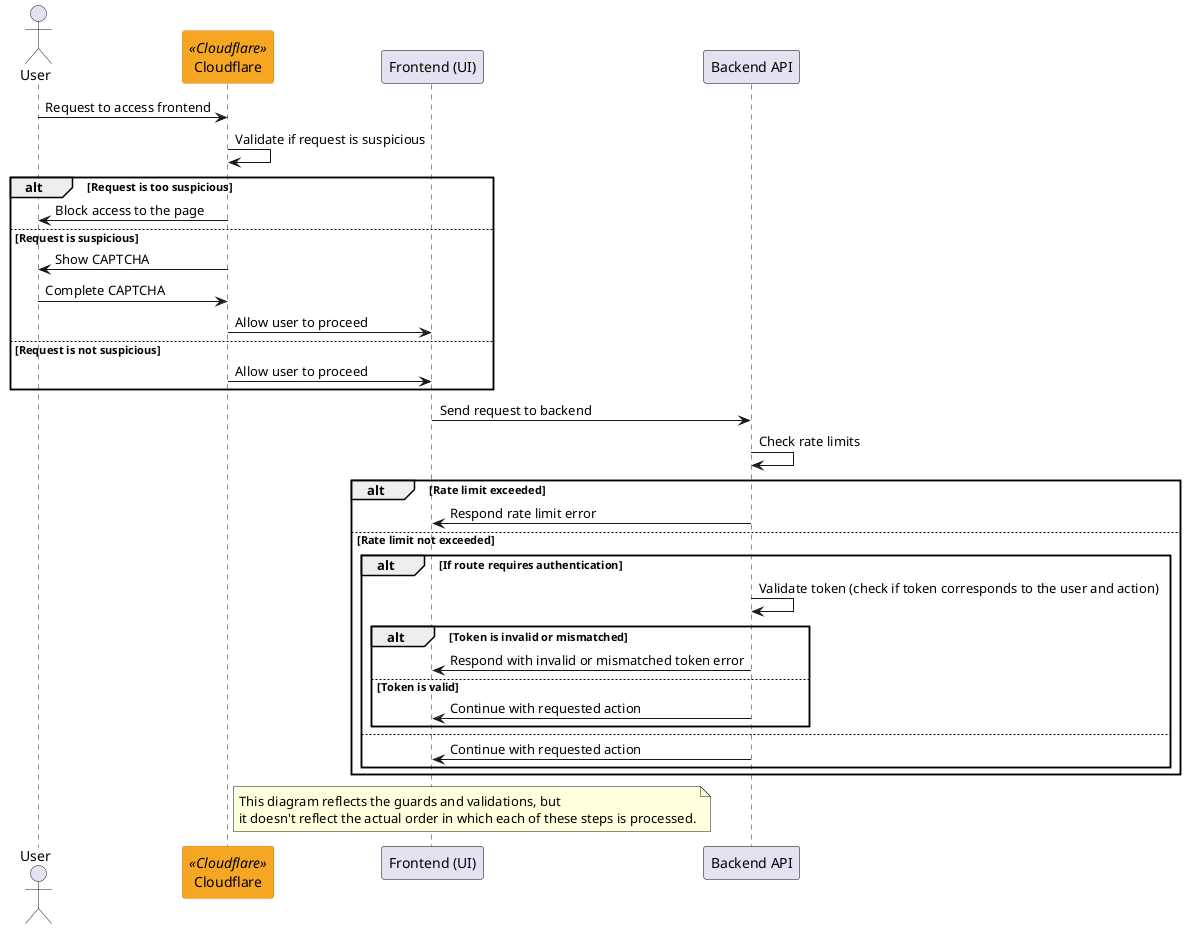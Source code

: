 @startuml

skinparam participant {
    FontColor black
    BorderColor black
}

skinparam participant {
    BackgroundColor<<Cloudflare>> #F5A623
    BorderColor<<Cloudflare>> #D9801B
    FontColor<<Cloudflare>> black
}

actor User

participant "Cloudflare" as CF <<Cloudflare>>
participant "Frontend (UI)" as UI
participant "Backend API" as API

User -> CF : Request to access frontend
CF -> CF : Validate if request is suspicious
alt Request is too suspicious
    CF -> User : Block access to the page
else Request is suspicious
    CF -> User : Show CAPTCHA
    User -> CF : Complete CAPTCHA
    CF -> UI : Allow user to proceed
else Request is not suspicious
    CF -> UI : Allow user to proceed
end

UI -> API : Send request to backend
API -> API : Check rate limits
alt Rate limit exceeded
    API -> UI : Respond rate limit error
else Rate limit not exceeded
    alt If route requires authentication
        API -> API : Validate token (check if token corresponds to the user and action)
        alt Token is invalid or mismatched
            API -> UI : Respond with invalid or mismatched token error
        else Token is valid
            API -> UI : Continue with requested action
        end
    else
        API -> UI : Continue with requested action
    end
end

note right of CF
  This diagram reflects the guards and validations, but
  it doesn't reflect the actual order in which each of these steps is processed.
end note

@enduml
